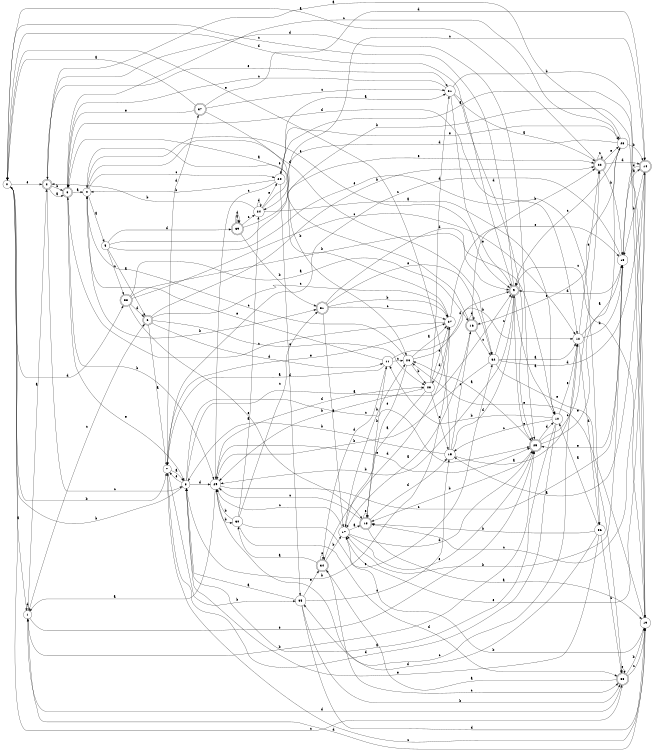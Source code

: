 digraph n32_3 {
__start0 [label="" shape="none"];

rankdir=LR;
size="8,5";

s0 [style="filled", color="black", fillcolor="white" shape="circle", label="0"];
s1 [style="filled", color="black", fillcolor="white" shape="circle", label="1"];
s2 [style="rounded,filled", color="black", fillcolor="white" shape="doublecircle", label="2"];
s3 [style="rounded,filled", color="black", fillcolor="white" shape="doublecircle", label="3"];
s4 [style="filled", color="black", fillcolor="white" shape="circle", label="4"];
s5 [style="filled", color="black", fillcolor="white" shape="circle", label="5"];
s6 [style="rounded,filled", color="black", fillcolor="white" shape="doublecircle", label="6"];
s7 [style="filled", color="black", fillcolor="white" shape="circle", label="7"];
s8 [style="filled", color="black", fillcolor="white" shape="circle", label="8"];
s9 [style="rounded,filled", color="black", fillcolor="white" shape="doublecircle", label="9"];
s10 [style="filled", color="black", fillcolor="white" shape="circle", label="10"];
s11 [style="filled", color="black", fillcolor="white" shape="circle", label="11"];
s12 [style="filled", color="black", fillcolor="white" shape="circle", label="12"];
s13 [style="filled", color="black", fillcolor="white" shape="circle", label="13"];
s14 [style="rounded,filled", color="black", fillcolor="white" shape="doublecircle", label="14"];
s15 [style="filled", color="black", fillcolor="white" shape="circle", label="15"];
s16 [style="rounded,filled", color="black", fillcolor="white" shape="doublecircle", label="16"];
s17 [style="filled", color="black", fillcolor="white" shape="circle", label="17"];
s18 [style="rounded,filled", color="black", fillcolor="white" shape="doublecircle", label="18"];
s19 [style="filled", color="black", fillcolor="white" shape="circle", label="19"];
s20 [style="filled", color="black", fillcolor="white" shape="circle", label="20"];
s21 [style="filled", color="black", fillcolor="white" shape="circle", label="21"];
s22 [style="rounded,filled", color="black", fillcolor="white" shape="doublecircle", label="22"];
s23 [style="filled", color="black", fillcolor="white" shape="circle", label="23"];
s24 [style="filled", color="black", fillcolor="white" shape="circle", label="24"];
s25 [style="rounded,filled", color="black", fillcolor="white" shape="doublecircle", label="25"];
s26 [style="filled", color="black", fillcolor="white" shape="circle", label="26"];
s27 [style="filled", color="black", fillcolor="white" shape="circle", label="27"];
s28 [style="filled", color="black", fillcolor="white" shape="circle", label="28"];
s29 [style="filled", color="black", fillcolor="white" shape="circle", label="29"];
s30 [style="filled", color="black", fillcolor="white" shape="circle", label="30"];
s31 [style="rounded,filled", color="black", fillcolor="white" shape="doublecircle", label="31"];
s32 [style="filled", color="black", fillcolor="white" shape="circle", label="32"];
s33 [style="rounded,filled", color="black", fillcolor="white" shape="doublecircle", label="33"];
s34 [style="rounded,filled", color="black", fillcolor="white" shape="doublecircle", label="34"];
s35 [style="filled", color="black", fillcolor="white" shape="circle", label="35"];
s36 [style="filled", color="black", fillcolor="white" shape="circle", label="36"];
s37 [style="rounded,filled", color="black", fillcolor="white" shape="doublecircle", label="37"];
s38 [style="rounded,filled", color="black", fillcolor="white" shape="doublecircle", label="38"];
s39 [style="rounded,filled", color="black", fillcolor="white" shape="doublecircle", label="39"];
s0 -> s1 [label="a"];
s0 -> s7 [label="b"];
s0 -> s33 [label="c"];
s0 -> s38 [label="d"];
s0 -> s2 [label="e"];
s1 -> s2 [label="a"];
s1 -> s25 [label="b"];
s1 -> s6 [label="c"];
s1 -> s1 [label="d"];
s1 -> s25 [label="e"];
s2 -> s3 [label="a"];
s2 -> s3 [label="b"];
s2 -> s8 [label="c"];
s2 -> s25 [label="d"];
s2 -> s21 [label="e"];
s3 -> s4 [label="a"];
s3 -> s29 [label="b"];
s3 -> s23 [label="c"];
s3 -> s12 [label="d"];
s3 -> s8 [label="e"];
s4 -> s5 [label="a"];
s4 -> s31 [label="b"];
s4 -> s20 [label="c"];
s4 -> s32 [label="d"];
s4 -> s9 [label="e"];
s5 -> s6 [label="a"];
s5 -> s19 [label="b"];
s5 -> s38 [label="c"];
s5 -> s39 [label="d"];
s5 -> s36 [label="e"];
s6 -> s7 [label="a"];
s6 -> s22 [label="b"];
s6 -> s27 [label="c"];
s6 -> s11 [label="d"];
s6 -> s28 [label="e"];
s7 -> s8 [label="a"];
s7 -> s35 [label="b"];
s7 -> s19 [label="c"];
s7 -> s37 [label="d"];
s7 -> s27 [label="e"];
s8 -> s9 [label="a"];
s8 -> s0 [label="b"];
s8 -> s25 [label="c"];
s8 -> s29 [label="d"];
s8 -> s7 [label="e"];
s9 -> s10 [label="a"];
s9 -> s29 [label="b"];
s9 -> s0 [label="c"];
s9 -> s0 [label="d"];
s9 -> s25 [label="e"];
s10 -> s8 [label="a"];
s10 -> s11 [label="b"];
s10 -> s15 [label="c"];
s10 -> s7 [label="d"];
s10 -> s12 [label="e"];
s11 -> s7 [label="a"];
s11 -> s12 [label="b"];
s11 -> s26 [label="c"];
s11 -> s34 [label="d"];
s11 -> s4 [label="e"];
s12 -> s13 [label="a"];
s12 -> s13 [label="b"];
s12 -> s35 [label="c"];
s12 -> s36 [label="d"];
s12 -> s22 [label="e"];
s13 -> s14 [label="a"];
s13 -> s17 [label="b"];
s13 -> s7 [label="c"];
s13 -> s9 [label="d"];
s13 -> s25 [label="e"];
s14 -> s15 [label="a"];
s14 -> s13 [label="b"];
s14 -> s18 [label="c"];
s14 -> s13 [label="d"];
s14 -> s17 [label="e"];
s15 -> s12 [label="a"];
s15 -> s8 [label="b"];
s15 -> s16 [label="c"];
s15 -> s9 [label="d"];
s15 -> s0 [label="e"];
s16 -> s17 [label="a"];
s16 -> s22 [label="b"];
s16 -> s32 [label="c"];
s16 -> s16 [label="d"];
s16 -> s4 [label="e"];
s17 -> s18 [label="a"];
s17 -> s26 [label="b"];
s17 -> s29 [label="c"];
s17 -> s25 [label="d"];
s17 -> s25 [label="e"];
s18 -> s19 [label="a"];
s18 -> s11 [label="b"];
s18 -> s29 [label="c"];
s18 -> s15 [label="d"];
s18 -> s18 [label="e"];
s19 -> s20 [label="a"];
s19 -> s17 [label="b"];
s19 -> s9 [label="c"];
s19 -> s1 [label="d"];
s19 -> s26 [label="e"];
s20 -> s21 [label="a"];
s20 -> s4 [label="b"];
s20 -> s29 [label="c"];
s20 -> s35 [label="d"];
s20 -> s23 [label="e"];
s21 -> s22 [label="a"];
s21 -> s19 [label="b"];
s21 -> s3 [label="c"];
s21 -> s25 [label="d"];
s21 -> s9 [label="e"];
s22 -> s0 [label="a"];
s22 -> s13 [label="b"];
s22 -> s22 [label="c"];
s22 -> s14 [label="d"];
s22 -> s23 [label="e"];
s23 -> s2 [label="a"];
s23 -> s14 [label="b"];
s23 -> s9 [label="c"];
s23 -> s24 [label="d"];
s23 -> s16 [label="e"];
s24 -> s10 [label="a"];
s24 -> s2 [label="b"];
s24 -> s14 [label="c"];
s24 -> s24 [label="d"];
s24 -> s20 [label="e"];
s25 -> s26 [label="a"];
s25 -> s18 [label="b"];
s25 -> s22 [label="c"];
s25 -> s10 [label="d"];
s25 -> s23 [label="e"];
s26 -> s27 [label="a"];
s26 -> s28 [label="b"];
s26 -> s4 [label="c"];
s26 -> s9 [label="d"];
s26 -> s18 [label="e"];
s27 -> s3 [label="a"];
s27 -> s8 [label="b"];
s27 -> s3 [label="c"];
s27 -> s28 [label="d"];
s27 -> s13 [label="e"];
s28 -> s17 [label="a"];
s28 -> s29 [label="b"];
s28 -> s15 [label="c"];
s28 -> s21 [label="d"];
s28 -> s27 [label="e"];
s29 -> s1 [label="a"];
s29 -> s30 [label="b"];
s29 -> s13 [label="c"];
s29 -> s28 [label="d"];
s29 -> s25 [label="e"];
s30 -> s24 [label="a"];
s30 -> s29 [label="b"];
s30 -> s31 [label="c"];
s30 -> s33 [label="d"];
s30 -> s32 [label="e"];
s31 -> s17 [label="a"];
s31 -> s27 [label="b"];
s31 -> s27 [label="c"];
s31 -> s10 [label="d"];
s31 -> s32 [label="e"];
s32 -> s12 [label="a"];
s32 -> s29 [label="b"];
s32 -> s9 [label="c"];
s32 -> s14 [label="d"];
s32 -> s33 [label="e"];
s33 -> s34 [label="a"];
s33 -> s19 [label="b"];
s33 -> s19 [label="c"];
s33 -> s1 [label="d"];
s33 -> s33 [label="e"];
s34 -> s30 [label="a"];
s34 -> s17 [label="b"];
s34 -> s33 [label="c"];
s34 -> s27 [label="d"];
s34 -> s34 [label="e"];
s35 -> s8 [label="a"];
s35 -> s33 [label="b"];
s35 -> s15 [label="c"];
s35 -> s19 [label="d"];
s35 -> s34 [label="e"];
s36 -> s10 [label="a"];
s36 -> s18 [label="b"];
s36 -> s33 [label="c"];
s36 -> s29 [label="d"];
s36 -> s8 [label="e"];
s37 -> s0 [label="a"];
s37 -> s26 [label="b"];
s37 -> s21 [label="c"];
s37 -> s14 [label="d"];
s37 -> s3 [label="e"];
s38 -> s16 [label="a"];
s38 -> s9 [label="b"];
s38 -> s12 [label="c"];
s38 -> s6 [label="d"];
s38 -> s18 [label="e"];
s39 -> s39 [label="a"];
s39 -> s31 [label="b"];
s39 -> s24 [label="c"];
s39 -> s39 [label="d"];
s39 -> s22 [label="e"];

}